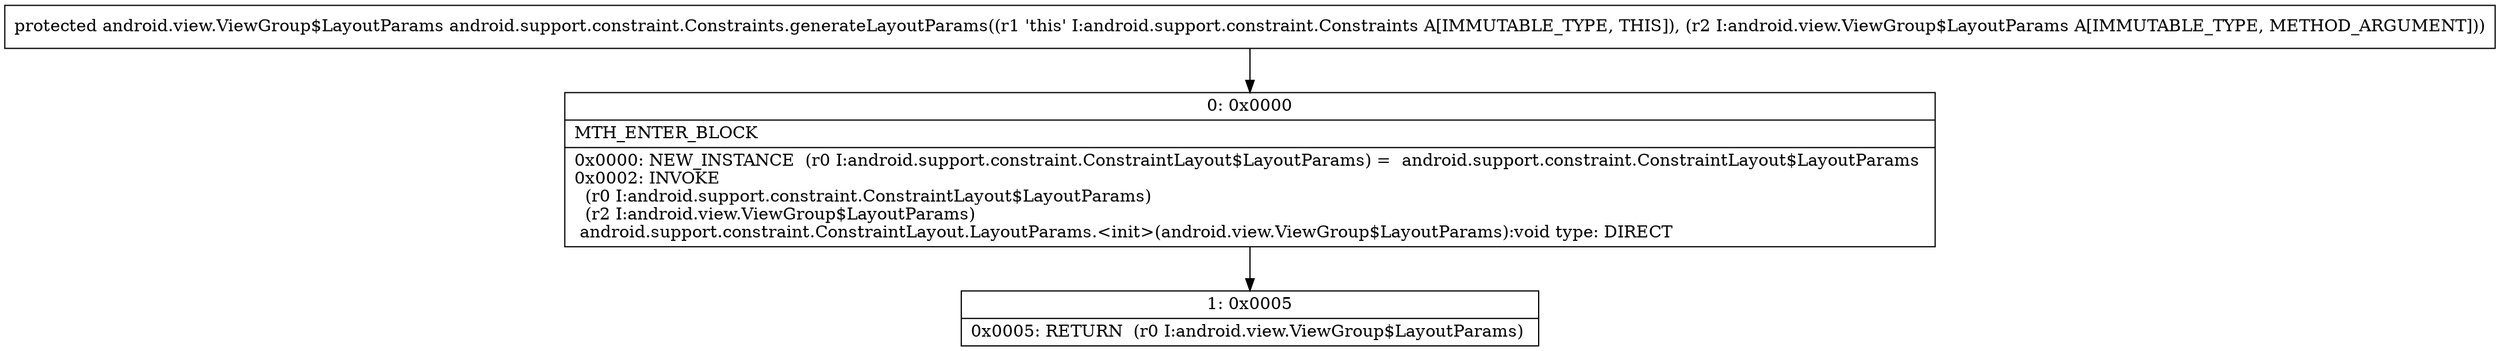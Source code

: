 digraph "CFG forandroid.support.constraint.Constraints.generateLayoutParams(Landroid\/view\/ViewGroup$LayoutParams;)Landroid\/view\/ViewGroup$LayoutParams;" {
Node_0 [shape=record,label="{0\:\ 0x0000|MTH_ENTER_BLOCK\l|0x0000: NEW_INSTANCE  (r0 I:android.support.constraint.ConstraintLayout$LayoutParams) =  android.support.constraint.ConstraintLayout$LayoutParams \l0x0002: INVOKE  \l  (r0 I:android.support.constraint.ConstraintLayout$LayoutParams)\l  (r2 I:android.view.ViewGroup$LayoutParams)\l android.support.constraint.ConstraintLayout.LayoutParams.\<init\>(android.view.ViewGroup$LayoutParams):void type: DIRECT \l}"];
Node_1 [shape=record,label="{1\:\ 0x0005|0x0005: RETURN  (r0 I:android.view.ViewGroup$LayoutParams) \l}"];
MethodNode[shape=record,label="{protected android.view.ViewGroup$LayoutParams android.support.constraint.Constraints.generateLayoutParams((r1 'this' I:android.support.constraint.Constraints A[IMMUTABLE_TYPE, THIS]), (r2 I:android.view.ViewGroup$LayoutParams A[IMMUTABLE_TYPE, METHOD_ARGUMENT])) }"];
MethodNode -> Node_0;
Node_0 -> Node_1;
}

